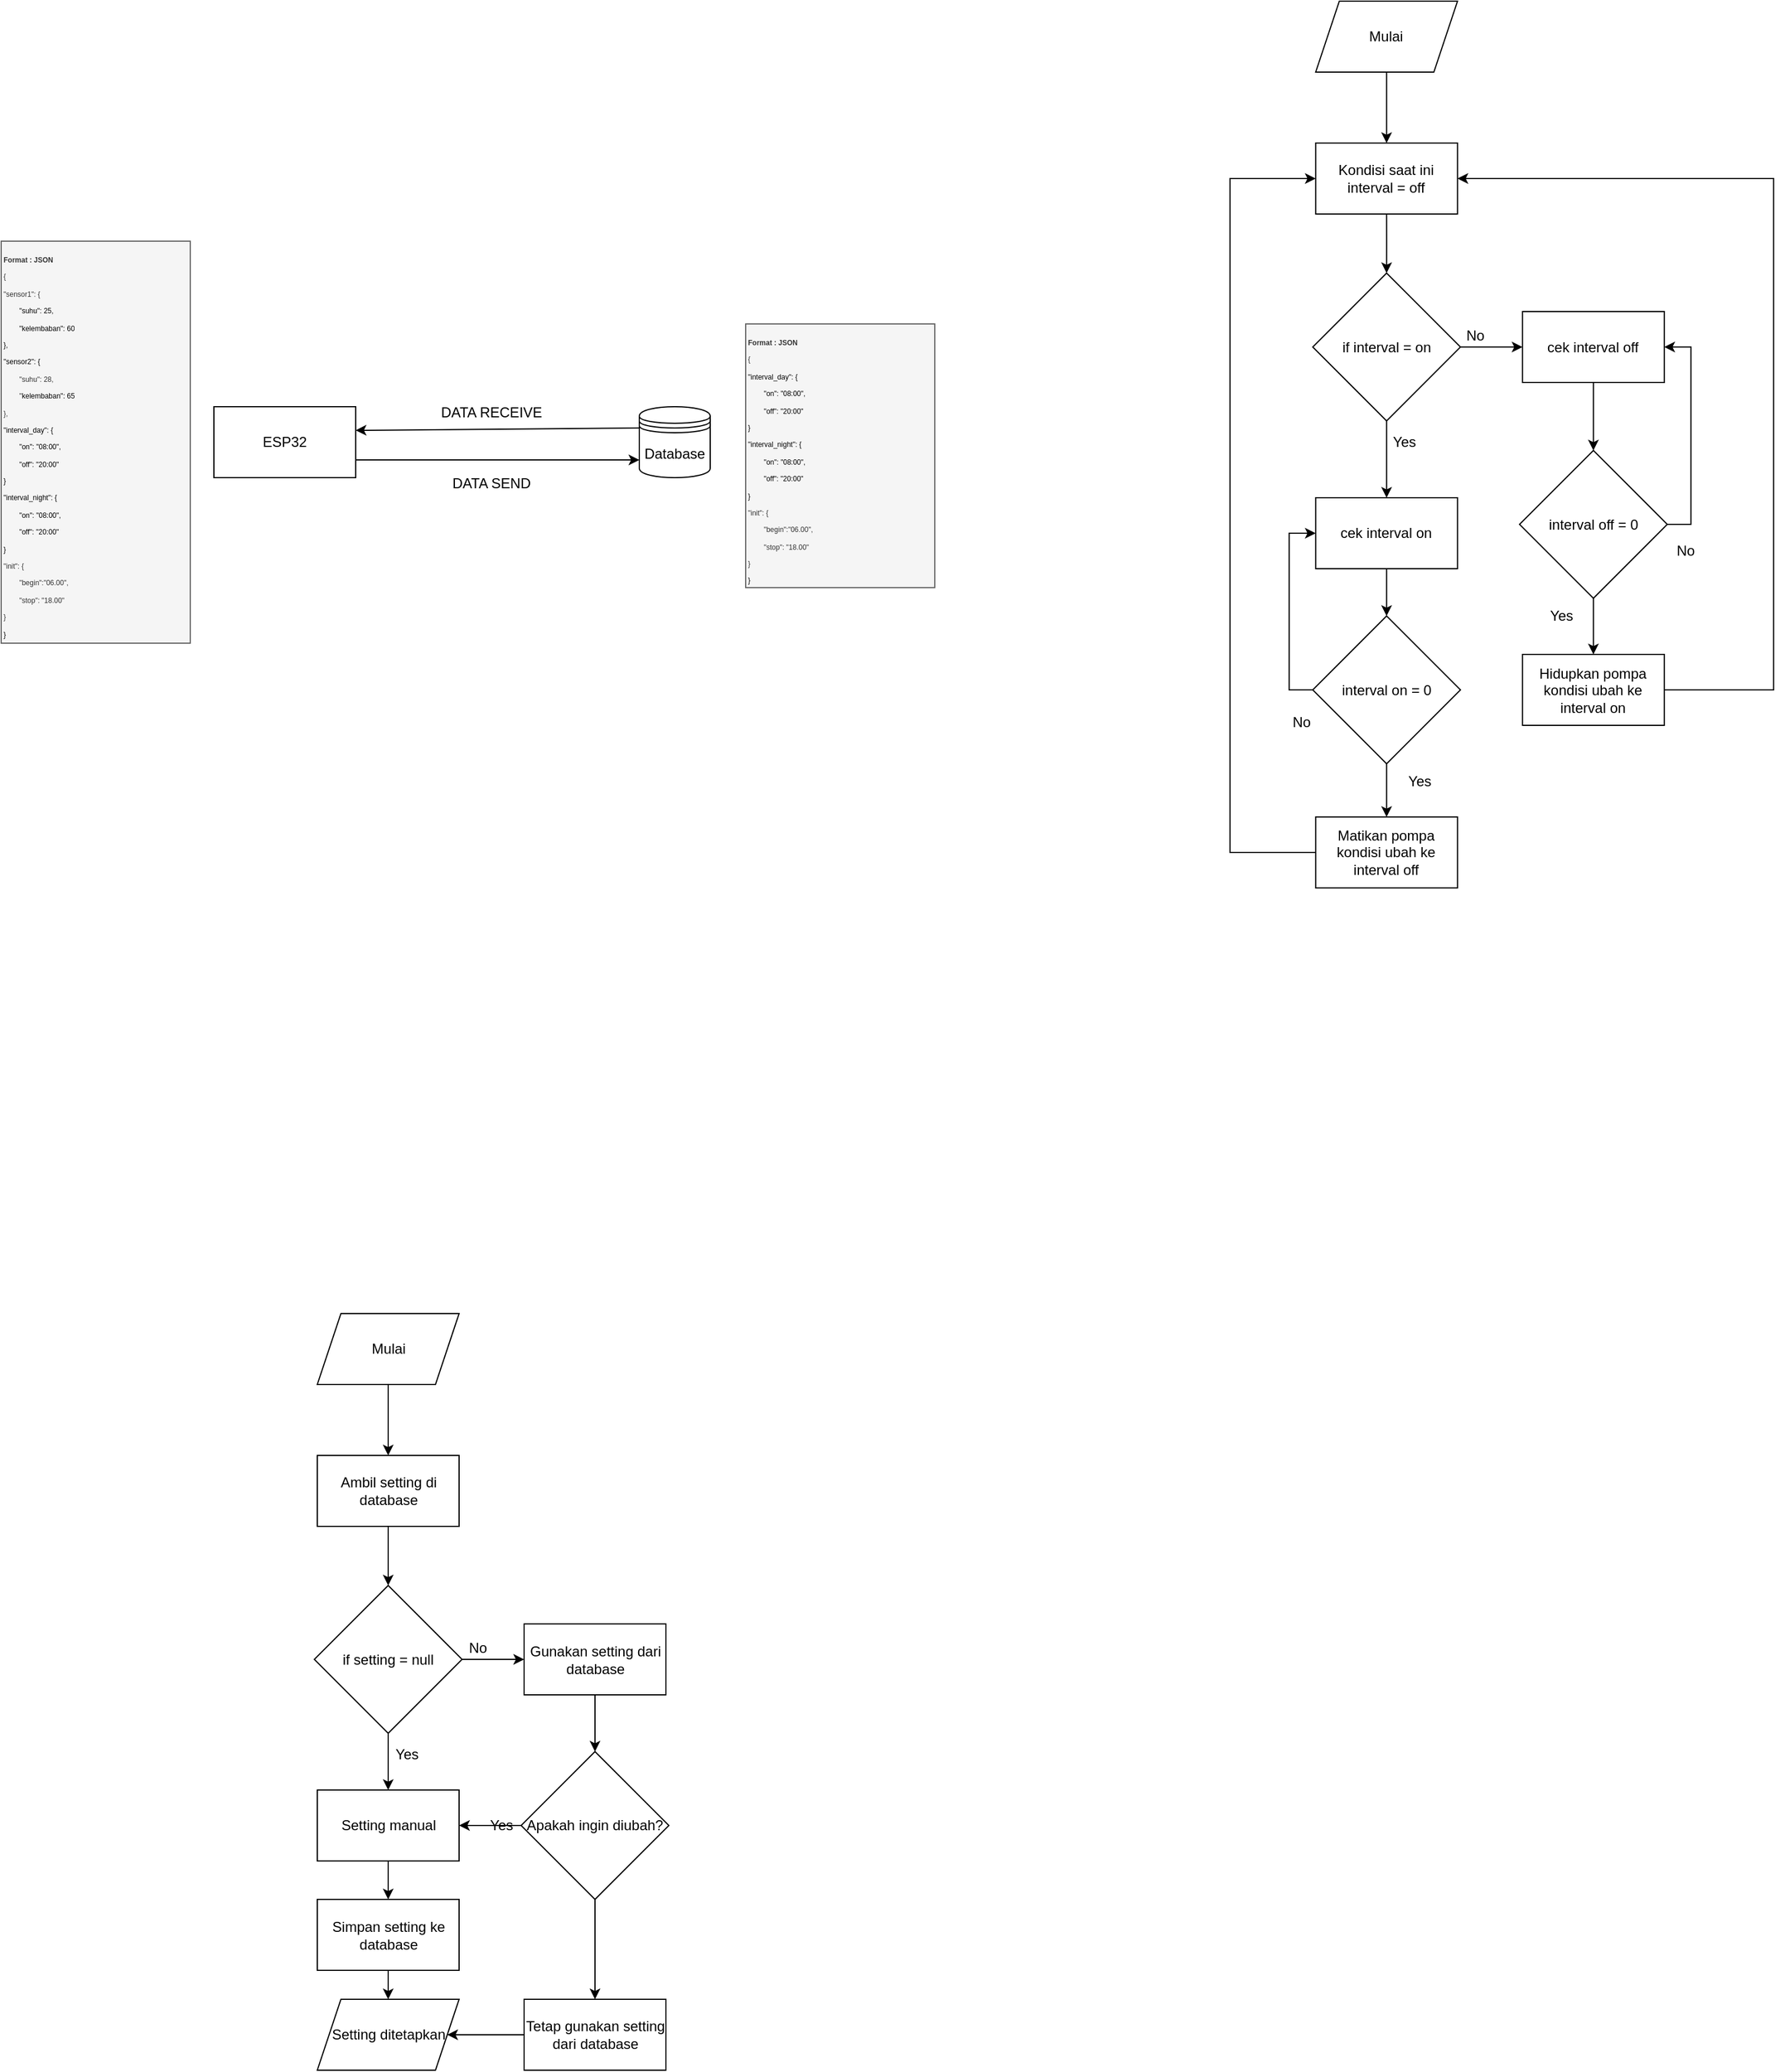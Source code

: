 <mxfile version="26.0.7">
  <diagram name="Page-1" id="QYykY3pMjm5H_T9S81lt">
    <mxGraphModel dx="924" dy="907" grid="1" gridSize="10" guides="1" tooltips="1" connect="1" arrows="1" fold="1" page="1" pageScale="1" pageWidth="850" pageHeight="1100" math="0" shadow="0">
      <root>
        <mxCell id="0" />
        <mxCell id="1" parent="0" />
        <mxCell id="L31MhltJ1lk3ZA7Ocww6-1" value="ESP32" style="rounded=0;whiteSpace=wrap;html=1;" vertex="1" parent="1">
          <mxGeometry x="210" y="493" width="120" height="60" as="geometry" />
        </mxCell>
        <mxCell id="L31MhltJ1lk3ZA7Ocww6-3" value="Database" style="shape=datastore;whiteSpace=wrap;html=1;" vertex="1" parent="1">
          <mxGeometry x="570" y="493" width="60" height="60" as="geometry" />
        </mxCell>
        <mxCell id="L31MhltJ1lk3ZA7Ocww6-6" value="" style="endArrow=classic;html=1;rounded=0;exitX=1;exitY=0.75;exitDx=0;exitDy=0;" edge="1" parent="1" source="L31MhltJ1lk3ZA7Ocww6-1">
          <mxGeometry width="50" height="50" relative="1" as="geometry">
            <mxPoint x="550" y="493" as="sourcePoint" />
            <mxPoint x="570" y="538" as="targetPoint" />
          </mxGeometry>
        </mxCell>
        <mxCell id="L31MhltJ1lk3ZA7Ocww6-7" value="" style="endArrow=classic;html=1;rounded=0;exitX=0;exitY=0.3;exitDx=0;exitDy=0;" edge="1" parent="1" source="L31MhltJ1lk3ZA7Ocww6-3">
          <mxGeometry width="50" height="50" relative="1" as="geometry">
            <mxPoint x="550" y="493" as="sourcePoint" />
            <mxPoint x="330" y="513" as="targetPoint" />
          </mxGeometry>
        </mxCell>
        <mxCell id="L31MhltJ1lk3ZA7Ocww6-9" value="DATA RECEIVE" style="text;html=1;align=center;verticalAlign=middle;whiteSpace=wrap;rounded=0;" vertex="1" parent="1">
          <mxGeometry x="390" y="483" width="110" height="30" as="geometry" />
        </mxCell>
        <mxCell id="L31MhltJ1lk3ZA7Ocww6-10" value="DATA SEND" style="text;html=1;align=center;verticalAlign=middle;whiteSpace=wrap;rounded=0;" vertex="1" parent="1">
          <mxGeometry x="390" y="543" width="110" height="30" as="geometry" />
        </mxCell>
        <mxCell id="L31MhltJ1lk3ZA7Ocww6-11" value="&lt;font style=&quot;font-size: 6px;&quot;&gt;&lt;b&gt;Format : JSON&lt;/b&gt;&lt;/font&gt;&lt;div&gt;&lt;span class=&quot;hljs-punctuation&quot;&gt;&lt;font style=&quot;font-size: 6px;&quot;&gt;{&lt;/font&gt;&lt;/span&gt;&lt;/div&gt;&lt;div&gt;&lt;font style=&quot;font-size: 6px;&quot;&gt;&lt;span class=&quot;hljs-attr&quot;&gt;&quot;sensor1&quot;&lt;/span&gt;&lt;span class=&quot;hljs-punctuation&quot;&gt;:&lt;/span&gt;&amp;nbsp;&lt;span class=&quot;hljs-punctuation&quot;&gt;{&lt;/span&gt;&amp;nbsp;&lt;/font&gt;&lt;/div&gt;&lt;div&gt;&lt;span style=&quot;font-size: 6px; background-color: transparent; color: light-dark(rgb(0, 0, 0), rgb(255, 255, 255));&quot; class=&quot;hljs-attr&quot;&gt;&lt;span style=&quot;white-space: pre;&quot;&gt;&#x9;&lt;/span&gt;&quot;suhu&quot;&lt;/span&gt;&lt;span style=&quot;font-size: 6px; background-color: transparent; color: light-dark(rgb(0, 0, 0), rgb(255, 255, 255));&quot; class=&quot;hljs-punctuation&quot;&gt;:&lt;/span&gt;&lt;span style=&quot;font-size: 6px; background-color: transparent; color: light-dark(rgb(0, 0, 0), rgb(255, 255, 255));&quot;&gt; &lt;/span&gt;&lt;span style=&quot;font-size: 6px; background-color: transparent; color: light-dark(rgb(0, 0, 0), rgb(255, 255, 255));&quot; class=&quot;hljs-number&quot;&gt;25&lt;/span&gt;&lt;span style=&quot;font-size: 6px; background-color: transparent; color: light-dark(rgb(0, 0, 0), rgb(255, 255, 255));&quot; class=&quot;hljs-punctuation&quot;&gt;,&lt;/span&gt;&lt;span style=&quot;font-size: 6px; background-color: transparent; color: light-dark(rgb(0, 0, 0), rgb(255, 255, 255));&quot;&gt;&amp;nbsp;&lt;/span&gt;&lt;/div&gt;&lt;div&gt;&lt;span style=&quot;font-size: 6px; background-color: transparent; color: light-dark(rgb(0, 0, 0), rgb(255, 255, 255));&quot;&gt;&lt;/span&gt;&lt;span style=&quot;font-size: 6px; background-color: transparent; color: light-dark(rgb(0, 0, 0), rgb(255, 255, 255));&quot; class=&quot;hljs-attr&quot;&gt;&lt;span style=&quot;white-space: pre;&quot;&gt;&#x9;&lt;/span&gt;&quot;kelembaban&quot;&lt;/span&gt;&lt;span style=&quot;font-size: 6px; background-color: transparent; color: light-dark(rgb(0, 0, 0), rgb(255, 255, 255));&quot; class=&quot;hljs-punctuation&quot;&gt;:&lt;/span&gt;&lt;span style=&quot;font-size: 6px; background-color: transparent; color: light-dark(rgb(0, 0, 0), rgb(255, 255, 255));&quot;&gt; &lt;/span&gt;&lt;span style=&quot;font-size: 6px; background-color: transparent; color: light-dark(rgb(0, 0, 0), rgb(255, 255, 255));&quot; class=&quot;hljs-number&quot;&gt;60&lt;/span&gt;&lt;span style=&quot;font-size: 6px; background-color: transparent; color: light-dark(rgb(0, 0, 0), rgb(255, 255, 255));&quot;&gt;&lt;br&gt;  &lt;/span&gt;&lt;span style=&quot;font-size: 6px; background-color: transparent; color: light-dark(rgb(0, 0, 0), rgb(255, 255, 255));&quot; class=&quot;hljs-punctuation&quot;&gt;}&lt;/span&gt;&lt;span style=&quot;font-size: 6px; background-color: transparent; color: light-dark(rgb(0, 0, 0), rgb(255, 255, 255));&quot; class=&quot;hljs-punctuation&quot;&gt;,&lt;/span&gt;&lt;span style=&quot;font-size: 6px; background-color: transparent; color: light-dark(rgb(0, 0, 0), rgb(255, 255, 255));&quot;&gt;&amp;nbsp;&lt;/span&gt;&lt;/div&gt;&lt;div&gt;&lt;span style=&quot;font-size: 6px; background-color: transparent; color: light-dark(rgb(0, 0, 0), rgb(255, 255, 255));&quot; class=&quot;hljs-attr&quot;&gt;&quot;sensor2&quot;&lt;/span&gt;&lt;span style=&quot;font-size: 6px; background-color: transparent; color: light-dark(rgb(0, 0, 0), rgb(255, 255, 255));&quot; class=&quot;hljs-punctuation&quot;&gt;:&lt;/span&gt;&lt;span style=&quot;font-size: 6px; background-color: transparent; color: light-dark(rgb(0, 0, 0), rgb(255, 255, 255));&quot;&gt; &lt;/span&gt;&lt;span style=&quot;font-size: 6px; background-color: transparent; color: light-dark(rgb(0, 0, 0), rgb(255, 255, 255));&quot; class=&quot;hljs-punctuation&quot;&gt;{&lt;/span&gt;&lt;span style=&quot;font-size: 6px; background-color: transparent; color: light-dark(rgb(0, 0, 0), rgb(255, 255, 255));&quot;&gt;&amp;nbsp;&lt;/span&gt;&lt;/div&gt;&lt;div&gt;&lt;font style=&quot;font-size: 6px;&quot;&gt;&lt;span class=&quot;hljs-attr&quot;&gt;&lt;span style=&quot;white-space: pre;&quot;&gt;&#x9;&lt;/span&gt;&quot;suhu&quot;&lt;/span&gt;&lt;span class=&quot;hljs-punctuation&quot;&gt;:&lt;/span&gt; &lt;span class=&quot;hljs-number&quot;&gt;28&lt;/span&gt;&lt;span class=&quot;hljs-punctuation&quot;&gt;,&lt;/span&gt;&lt;br&gt;    &lt;span class=&quot;hljs-attr&quot;&gt;&lt;span style=&quot;white-space: pre;&quot;&gt;&#x9;&lt;/span&gt;&quot;&lt;/span&gt;&lt;/font&gt;&lt;span style=&quot;font-size: 6px; background-color: transparent; color: light-dark(rgb(0, 0, 0), rgb(255, 255, 255));&quot; class=&quot;hljs-attr&quot;&gt;kelembaban&quot;&lt;/span&gt;&lt;span style=&quot;font-size: 6px; background-color: transparent; color: light-dark(rgb(0, 0, 0), rgb(255, 255, 255));&quot; class=&quot;hljs-punctuation&quot;&gt;:&lt;/span&gt;&lt;span style=&quot;font-size: 6px; background-color: transparent; color: light-dark(rgb(0, 0, 0), rgb(255, 255, 255));&quot;&gt; &lt;/span&gt;&lt;span style=&quot;font-size: 6px; background-color: transparent; color: light-dark(rgb(0, 0, 0), rgb(255, 255, 255));&quot; class=&quot;hljs-number&quot;&gt;65&lt;/span&gt;&lt;/div&gt;&lt;div&gt;&lt;font style=&quot;font-size: 6px;&quot;&gt;  &lt;span class=&quot;hljs-punctuation&quot;&gt;}&lt;/span&gt;&lt;span class=&quot;hljs-punctuation&quot;&gt;,&lt;/span&gt;&amp;nbsp;&lt;/font&gt;&lt;/div&gt;&lt;div&gt;&lt;span style=&quot;font-size: 6px; background-color: transparent; color: light-dark(rgb(0, 0, 0), rgb(255, 255, 255));&quot; class=&quot;hljs-attr&quot;&gt;&quot;interval_day&quot;&lt;/span&gt;&lt;span style=&quot;font-size: 6px; background-color: transparent; color: light-dark(rgb(0, 0, 0), rgb(255, 255, 255));&quot; class=&quot;hljs-punctuation&quot;&gt;:&lt;/span&gt;&lt;span style=&quot;font-size: 6px; background-color: transparent; color: light-dark(rgb(0, 0, 0), rgb(255, 255, 255));&quot;&gt; &lt;/span&gt;&lt;span style=&quot;font-size: 6px; background-color: transparent; color: light-dark(rgb(0, 0, 0), rgb(255, 255, 255));&quot; class=&quot;hljs-punctuation&quot;&gt;{&lt;/span&gt;&lt;span style=&quot;font-size: 6px; background-color: transparent; color: light-dark(rgb(0, 0, 0), rgb(255, 255, 255));&quot;&gt;&amp;nbsp;&lt;/span&gt;&lt;/div&gt;&lt;div&gt;&lt;font style=&quot;font-size: 6px;&quot;&gt;&lt;span style=&quot;background-color: transparent; color: light-dark(rgb(0, 0, 0), rgb(255, 255, 255));&quot;&gt;&lt;/span&gt;&lt;span style=&quot;background-color: transparent; color: light-dark(rgb(0, 0, 0), rgb(255, 255, 255));&quot; class=&quot;hljs-attr&quot;&gt;&lt;span style=&quot;white-space: pre;&quot;&gt;&#x9;&lt;/span&gt;&quot;on&quot;&lt;/span&gt;&lt;span style=&quot;background-color: transparent; color: light-dark(rgb(0, 0, 0), rgb(255, 255, 255));&quot; class=&quot;hljs-punctuation&quot;&gt;:&lt;/span&gt;&lt;span style=&quot;background-color: transparent; color: light-dark(rgb(0, 0, 0), rgb(255, 255, 255));&quot;&gt; &lt;/span&gt;&lt;span style=&quot;background-color: transparent; color: light-dark(rgb(0, 0, 0), rgb(255, 255, 255));&quot; class=&quot;hljs-string&quot;&gt;&quot;08:00&quot;&lt;/span&gt;&lt;span style=&quot;background-color: transparent; color: light-dark(rgb(0, 0, 0), rgb(255, 255, 255));&quot; class=&quot;hljs-punctuation&quot;&gt;,&lt;/span&gt;&lt;span style=&quot;background-color: transparent; color: light-dark(rgb(0, 0, 0), rgb(255, 255, 255));&quot;&gt;&amp;nbsp;&lt;/span&gt;&lt;/font&gt;&lt;/div&gt;&lt;div&gt;&lt;font style=&quot;font-size: 6px;&quot;&gt;&lt;span style=&quot;background-color: transparent; color: light-dark(rgb(0, 0, 0), rgb(255, 255, 255));&quot;&gt;&lt;/span&gt;&lt;span style=&quot;background-color: transparent; color: light-dark(rgb(0, 0, 0), rgb(255, 255, 255));&quot; class=&quot;hljs-attr&quot;&gt;&lt;span style=&quot;white-space: pre;&quot;&gt;&#x9;&lt;/span&gt;&quot;off&quot;&lt;/span&gt;&lt;span style=&quot;background-color: transparent; color: light-dark(rgb(0, 0, 0), rgb(255, 255, 255));&quot; class=&quot;hljs-punctuation&quot;&gt;:&lt;/span&gt;&lt;span style=&quot;background-color: transparent; color: light-dark(rgb(0, 0, 0), rgb(255, 255, 255));&quot;&gt; &lt;/span&gt;&lt;span style=&quot;background-color: transparent; color: light-dark(rgb(0, 0, 0), rgb(255, 255, 255));&quot; class=&quot;hljs-string&quot;&gt;&quot;20:00&quot;&lt;/span&gt;&lt;/font&gt;&lt;/div&gt;&lt;div&gt;&lt;font style=&quot;font-size: 6px;&quot;&gt;&lt;span style=&quot;background-color: transparent; color: light-dark(rgb(0, 0, 0), rgb(255, 255, 255));&quot; class=&quot;hljs-punctuation&quot;&gt;}&lt;/span&gt;&lt;/font&gt;&lt;/div&gt;&lt;div&gt;&lt;span style=&quot;font-size: 6px; background-color: transparent; color: light-dark(rgb(0, 0, 0), rgb(255, 255, 255));&quot; class=&quot;hljs-attr&quot;&gt;&quot;interval_night&quot;&lt;/span&gt;&lt;span style=&quot;font-size: 6px; background-color: transparent; color: light-dark(rgb(0, 0, 0), rgb(255, 255, 255));&quot; class=&quot;hljs-punctuation&quot;&gt;:&lt;/span&gt;&lt;span style=&quot;font-size: 6px; background-color: transparent; color: light-dark(rgb(0, 0, 0), rgb(255, 255, 255));&quot;&gt;&amp;nbsp;&lt;/span&gt;&lt;span style=&quot;font-size: 6px; background-color: transparent; color: light-dark(rgb(0, 0, 0), rgb(255, 255, 255));&quot; class=&quot;hljs-punctuation&quot;&gt;{&lt;/span&gt;&lt;span style=&quot;font-size: 6px; background-color: transparent; color: light-dark(rgb(0, 0, 0), rgb(255, 255, 255));&quot;&gt;&amp;nbsp;&lt;/span&gt;&lt;/div&gt;&lt;div&gt;&lt;font style=&quot;font-size: 6px;&quot;&gt;&lt;span style=&quot;background-color: transparent; color: light-dark(rgb(0, 0, 0), rgb(255, 255, 255));&quot;&gt;&lt;/span&gt;&lt;span style=&quot;background-color: transparent; color: light-dark(rgb(0, 0, 0), rgb(255, 255, 255));&quot; class=&quot;hljs-attr&quot;&gt;&lt;span style=&quot;white-space: pre;&quot;&gt;&#x9;&lt;/span&gt;&quot;on&quot;&lt;/span&gt;&lt;span style=&quot;background-color: transparent; color: light-dark(rgb(0, 0, 0), rgb(255, 255, 255));&quot; class=&quot;hljs-punctuation&quot;&gt;:&lt;/span&gt;&lt;span style=&quot;background-color: transparent; color: light-dark(rgb(0, 0, 0), rgb(255, 255, 255));&quot;&gt;&amp;nbsp;&lt;/span&gt;&lt;span style=&quot;background-color: transparent; color: light-dark(rgb(0, 0, 0), rgb(255, 255, 255));&quot; class=&quot;hljs-string&quot;&gt;&quot;08:00&quot;&lt;/span&gt;&lt;span style=&quot;background-color: transparent; color: light-dark(rgb(0, 0, 0), rgb(255, 255, 255));&quot; class=&quot;hljs-punctuation&quot;&gt;,&lt;/span&gt;&lt;span style=&quot;background-color: transparent; color: light-dark(rgb(0, 0, 0), rgb(255, 255, 255));&quot;&gt;&amp;nbsp;&lt;/span&gt;&lt;/font&gt;&lt;/div&gt;&lt;div&gt;&lt;font style=&quot;font-size: 6px;&quot;&gt;&lt;span style=&quot;background-color: transparent; color: light-dark(rgb(0, 0, 0), rgb(255, 255, 255));&quot;&gt;&lt;/span&gt;&lt;span style=&quot;background-color: transparent; color: light-dark(rgb(0, 0, 0), rgb(255, 255, 255));&quot; class=&quot;hljs-attr&quot;&gt;&lt;span style=&quot;white-space: pre;&quot;&gt;&#x9;&lt;/span&gt;&quot;off&quot;&lt;/span&gt;&lt;span style=&quot;background-color: transparent; color: light-dark(rgb(0, 0, 0), rgb(255, 255, 255));&quot; class=&quot;hljs-punctuation&quot;&gt;:&lt;/span&gt;&lt;span style=&quot;background-color: transparent; color: light-dark(rgb(0, 0, 0), rgb(255, 255, 255));&quot;&gt;&amp;nbsp;&lt;/span&gt;&lt;span style=&quot;background-color: transparent; color: light-dark(rgb(0, 0, 0), rgb(255, 255, 255));&quot; class=&quot;hljs-string&quot;&gt;&quot;20:00&quot;&lt;/span&gt;&lt;/font&gt;&lt;/div&gt;&lt;div&gt;&lt;font style=&quot;font-size: 6px;&quot;&gt;&lt;span style=&quot;background-color: transparent; color: light-dark(rgb(0, 0, 0), rgb(255, 255, 255));&quot; class=&quot;hljs-punctuation&quot;&gt;}&lt;/span&gt;&lt;span style=&quot;background-color: transparent; color: light-dark(rgb(0, 0, 0), rgb(255, 255, 255));&quot;&gt;&amp;nbsp;&lt;/span&gt;&lt;/font&gt;&lt;span style=&quot;background-color: transparent; color: light-dark(rgb(0, 0, 0), rgb(255, 255, 255)); font-size: 6px;&quot;&gt;&amp;nbsp;&lt;/span&gt;&lt;/div&gt;&lt;div&gt;&lt;span style=&quot;font-size: 6px;&quot;&gt;&quot;init&quot;: {&lt;/span&gt;&lt;/div&gt;&lt;div&gt;&lt;span style=&quot;font-size: 6px;&quot;&gt;&lt;span style=&quot;white-space: pre;&quot;&gt;&#x9;&lt;/span&gt;&quot;begin&quot;:&quot;06.00&quot;,&lt;/span&gt;&lt;/div&gt;&lt;div&gt;&lt;span style=&quot;font-size: 6px;&quot;&gt;&lt;span style=&quot;white-space: pre;&quot;&gt;&#x9;&lt;/span&gt;&quot;stop&quot;: &quot;18.00&quot;&lt;/span&gt;&lt;/div&gt;&lt;div&gt;&lt;span style=&quot;font-size: 6px;&quot;&gt;}&lt;/span&gt;&lt;/div&gt;&lt;div&gt;&lt;span style=&quot;background-color: transparent; color: light-dark(rgb(0, 0, 0), rgb(255, 255, 255));&quot; class=&quot;hljs-punctuation&quot;&gt;&lt;font style=&quot;font-size: 6px;&quot;&gt;}&lt;/font&gt;&lt;/span&gt;&lt;/div&gt;" style="text;html=1;whiteSpace=wrap;overflow=hidden;rounded=0;fillColor=#f5f5f5;fontColor=#333333;strokeColor=#666666;" vertex="1" parent="1">
          <mxGeometry x="30" y="353" width="160" height="340" as="geometry" />
        </mxCell>
        <mxCell id="L31MhltJ1lk3ZA7Ocww6-12" value="&lt;font style=&quot;font-size: 6px;&quot;&gt;&lt;b&gt;Format : JSON&lt;/b&gt;&lt;/font&gt;&lt;div&gt;&lt;span class=&quot;hljs-punctuation&quot;&gt;&lt;font style=&quot;font-size: 6px;&quot;&gt;{&lt;/font&gt;&lt;/span&gt;&lt;/div&gt;&lt;div&gt;&lt;span style=&quot;font-size: 6px; background-color: transparent; color: light-dark(rgb(0, 0, 0), rgb(255, 255, 255));&quot; class=&quot;hljs-attr&quot;&gt;&quot;interval_day&quot;&lt;/span&gt;&lt;span style=&quot;font-size: 6px; background-color: transparent; color: light-dark(rgb(0, 0, 0), rgb(255, 255, 255));&quot; class=&quot;hljs-punctuation&quot;&gt;:&lt;/span&gt;&lt;span style=&quot;font-size: 6px; background-color: transparent; color: light-dark(rgb(0, 0, 0), rgb(255, 255, 255));&quot;&gt; &lt;/span&gt;&lt;span style=&quot;font-size: 6px; background-color: transparent; color: light-dark(rgb(0, 0, 0), rgb(255, 255, 255));&quot; class=&quot;hljs-punctuation&quot;&gt;{&lt;/span&gt;&lt;span style=&quot;font-size: 6px; background-color: transparent; color: light-dark(rgb(0, 0, 0), rgb(255, 255, 255));&quot;&gt;&amp;nbsp;&lt;/span&gt;&lt;/div&gt;&lt;div&gt;&lt;font style=&quot;font-size: 6px;&quot;&gt;&lt;span style=&quot;background-color: transparent; color: light-dark(rgb(0, 0, 0), rgb(255, 255, 255));&quot;&gt;&lt;/span&gt;&lt;span style=&quot;background-color: transparent; color: light-dark(rgb(0, 0, 0), rgb(255, 255, 255));&quot; class=&quot;hljs-attr&quot;&gt;&lt;span style=&quot;white-space: pre;&quot;&gt;&#x9;&lt;/span&gt;&quot;on&quot;&lt;/span&gt;&lt;span style=&quot;background-color: transparent; color: light-dark(rgb(0, 0, 0), rgb(255, 255, 255));&quot; class=&quot;hljs-punctuation&quot;&gt;:&lt;/span&gt;&lt;span style=&quot;background-color: transparent; color: light-dark(rgb(0, 0, 0), rgb(255, 255, 255));&quot;&gt; &lt;/span&gt;&lt;span style=&quot;background-color: transparent; color: light-dark(rgb(0, 0, 0), rgb(255, 255, 255));&quot; class=&quot;hljs-string&quot;&gt;&quot;08:00&quot;&lt;/span&gt;&lt;span style=&quot;background-color: transparent; color: light-dark(rgb(0, 0, 0), rgb(255, 255, 255));&quot; class=&quot;hljs-punctuation&quot;&gt;,&lt;/span&gt;&lt;span style=&quot;background-color: transparent; color: light-dark(rgb(0, 0, 0), rgb(255, 255, 255));&quot;&gt;&amp;nbsp;&lt;/span&gt;&lt;/font&gt;&lt;/div&gt;&lt;div&gt;&lt;font style=&quot;font-size: 6px;&quot;&gt;&lt;span style=&quot;background-color: transparent; color: light-dark(rgb(0, 0, 0), rgb(255, 255, 255));&quot;&gt;&lt;/span&gt;&lt;span style=&quot;background-color: transparent; color: light-dark(rgb(0, 0, 0), rgb(255, 255, 255));&quot; class=&quot;hljs-attr&quot;&gt;&lt;span style=&quot;white-space: pre;&quot;&gt;&#x9;&lt;/span&gt;&quot;off&quot;&lt;/span&gt;&lt;span style=&quot;background-color: transparent; color: light-dark(rgb(0, 0, 0), rgb(255, 255, 255));&quot; class=&quot;hljs-punctuation&quot;&gt;:&lt;/span&gt;&lt;span style=&quot;background-color: transparent; color: light-dark(rgb(0, 0, 0), rgb(255, 255, 255));&quot;&gt; &lt;/span&gt;&lt;span style=&quot;background-color: transparent; color: light-dark(rgb(0, 0, 0), rgb(255, 255, 255));&quot; class=&quot;hljs-string&quot;&gt;&quot;20:00&quot;&lt;/span&gt;&lt;/font&gt;&lt;/div&gt;&lt;div&gt;&lt;font style=&quot;font-size: 6px;&quot;&gt;&lt;span style=&quot;background-color: transparent; color: light-dark(rgb(0, 0, 0), rgb(255, 255, 255));&quot; class=&quot;hljs-punctuation&quot;&gt;}&lt;/span&gt;&lt;/font&gt;&lt;/div&gt;&lt;div&gt;&lt;span style=&quot;font-size: 6px; background-color: transparent; color: light-dark(rgb(0, 0, 0), rgb(255, 255, 255));&quot; class=&quot;hljs-attr&quot;&gt;&quot;interval_night&quot;&lt;/span&gt;&lt;span style=&quot;font-size: 6px; background-color: transparent; color: light-dark(rgb(0, 0, 0), rgb(255, 255, 255));&quot; class=&quot;hljs-punctuation&quot;&gt;:&lt;/span&gt;&lt;span style=&quot;font-size: 6px; background-color: transparent; color: light-dark(rgb(0, 0, 0), rgb(255, 255, 255));&quot;&gt;&amp;nbsp;&lt;/span&gt;&lt;span style=&quot;font-size: 6px; background-color: transparent; color: light-dark(rgb(0, 0, 0), rgb(255, 255, 255));&quot; class=&quot;hljs-punctuation&quot;&gt;{&lt;/span&gt;&lt;span style=&quot;font-size: 6px; background-color: transparent; color: light-dark(rgb(0, 0, 0), rgb(255, 255, 255));&quot;&gt;&amp;nbsp;&lt;/span&gt;&lt;/div&gt;&lt;div&gt;&lt;font style=&quot;font-size: 6px;&quot;&gt;&lt;span style=&quot;background-color: transparent; color: light-dark(rgb(0, 0, 0), rgb(255, 255, 255));&quot;&gt;&lt;/span&gt;&lt;span style=&quot;background-color: transparent; color: light-dark(rgb(0, 0, 0), rgb(255, 255, 255));&quot; class=&quot;hljs-attr&quot;&gt;&lt;span style=&quot;white-space: pre;&quot;&gt;&#x9;&lt;/span&gt;&quot;on&quot;&lt;/span&gt;&lt;span style=&quot;background-color: transparent; color: light-dark(rgb(0, 0, 0), rgb(255, 255, 255));&quot; class=&quot;hljs-punctuation&quot;&gt;:&lt;/span&gt;&lt;span style=&quot;background-color: transparent; color: light-dark(rgb(0, 0, 0), rgb(255, 255, 255));&quot;&gt;&amp;nbsp;&lt;/span&gt;&lt;span style=&quot;background-color: transparent; color: light-dark(rgb(0, 0, 0), rgb(255, 255, 255));&quot; class=&quot;hljs-string&quot;&gt;&quot;08:00&quot;&lt;/span&gt;&lt;span style=&quot;background-color: transparent; color: light-dark(rgb(0, 0, 0), rgb(255, 255, 255));&quot; class=&quot;hljs-punctuation&quot;&gt;,&lt;/span&gt;&lt;span style=&quot;background-color: transparent; color: light-dark(rgb(0, 0, 0), rgb(255, 255, 255));&quot;&gt;&amp;nbsp;&lt;/span&gt;&lt;/font&gt;&lt;/div&gt;&lt;div&gt;&lt;font style=&quot;font-size: 6px;&quot;&gt;&lt;span style=&quot;background-color: transparent; color: light-dark(rgb(0, 0, 0), rgb(255, 255, 255));&quot;&gt;&lt;/span&gt;&lt;span style=&quot;background-color: transparent; color: light-dark(rgb(0, 0, 0), rgb(255, 255, 255));&quot; class=&quot;hljs-attr&quot;&gt;&lt;span style=&quot;white-space: pre;&quot;&gt;&#x9;&lt;/span&gt;&quot;off&quot;&lt;/span&gt;&lt;span style=&quot;background-color: transparent; color: light-dark(rgb(0, 0, 0), rgb(255, 255, 255));&quot; class=&quot;hljs-punctuation&quot;&gt;:&lt;/span&gt;&lt;span style=&quot;background-color: transparent; color: light-dark(rgb(0, 0, 0), rgb(255, 255, 255));&quot;&gt;&amp;nbsp;&lt;/span&gt;&lt;span style=&quot;background-color: transparent; color: light-dark(rgb(0, 0, 0), rgb(255, 255, 255));&quot; class=&quot;hljs-string&quot;&gt;&quot;20:00&quot;&lt;/span&gt;&lt;/font&gt;&lt;/div&gt;&lt;div&gt;&lt;font style=&quot;font-size: 6px;&quot;&gt;&lt;span style=&quot;background-color: transparent; color: light-dark(rgb(0, 0, 0), rgb(255, 255, 255));&quot; class=&quot;hljs-punctuation&quot;&gt;}&lt;/span&gt;&lt;span style=&quot;background-color: transparent; color: light-dark(rgb(0, 0, 0), rgb(255, 255, 255));&quot;&gt;&amp;nbsp;&lt;/span&gt;&lt;/font&gt;&lt;span style=&quot;background-color: transparent; color: light-dark(rgb(0, 0, 0), rgb(255, 255, 255)); font-size: 6px;&quot;&gt;&amp;nbsp;&lt;/span&gt;&lt;/div&gt;&lt;div&gt;&lt;span style=&quot;font-size: 6px;&quot;&gt;&quot;init&quot;: {&lt;/span&gt;&lt;/div&gt;&lt;div&gt;&lt;span style=&quot;font-size: 6px;&quot;&gt;&lt;span style=&quot;white-space: pre;&quot;&gt;&#x9;&lt;/span&gt;&quot;begin&quot;:&quot;06.00&quot;,&lt;/span&gt;&lt;/div&gt;&lt;div&gt;&lt;span style=&quot;font-size: 6px;&quot;&gt;&lt;span style=&quot;white-space: pre;&quot;&gt;&#x9;&lt;/span&gt;&quot;stop&quot;: &quot;18.00&quot;&lt;/span&gt;&lt;/div&gt;&lt;div&gt;&lt;span style=&quot;font-size: 6px;&quot;&gt;}&lt;/span&gt;&lt;/div&gt;&lt;div&gt;&lt;span style=&quot;background-color: transparent; color: light-dark(rgb(0, 0, 0), rgb(255, 255, 255));&quot; class=&quot;hljs-punctuation&quot;&gt;&lt;font style=&quot;font-size: 6px;&quot;&gt;}&lt;/font&gt;&lt;/span&gt;&lt;/div&gt;" style="text;html=1;whiteSpace=wrap;overflow=hidden;rounded=0;fillColor=#f5f5f5;fontColor=#333333;strokeColor=#666666;" vertex="1" parent="1">
          <mxGeometry x="660" y="423" width="160" height="223" as="geometry" />
        </mxCell>
        <mxCell id="L31MhltJ1lk3ZA7Ocww6-13" value="Setting ditetapkan" style="shape=parallelogram;perimeter=parallelogramPerimeter;whiteSpace=wrap;html=1;fixedSize=1;" vertex="1" parent="1">
          <mxGeometry x="297.5" y="1840" width="120" height="60" as="geometry" />
        </mxCell>
        <mxCell id="L31MhltJ1lk3ZA7Ocww6-21" style="edgeStyle=orthogonalEdgeStyle;rounded=0;orthogonalLoop=1;jettySize=auto;html=1;exitX=0.5;exitY=1;exitDx=0;exitDy=0;entryX=0.5;entryY=0;entryDx=0;entryDy=0;" edge="1" parent="1" source="L31MhltJ1lk3ZA7Ocww6-15">
          <mxGeometry relative="1" as="geometry">
            <mxPoint x="357.5" y="1490" as="targetPoint" />
          </mxGeometry>
        </mxCell>
        <mxCell id="L31MhltJ1lk3ZA7Ocww6-15" value="Ambil setting di database" style="rounded=0;whiteSpace=wrap;html=1;" vertex="1" parent="1">
          <mxGeometry x="297.5" y="1380" width="120" height="60" as="geometry" />
        </mxCell>
        <mxCell id="L31MhltJ1lk3ZA7Ocww6-25" style="edgeStyle=orthogonalEdgeStyle;rounded=0;orthogonalLoop=1;jettySize=auto;html=1;exitX=0.5;exitY=1;exitDx=0;exitDy=0;entryX=0.5;entryY=0;entryDx=0;entryDy=0;" edge="1" parent="1" source="L31MhltJ1lk3ZA7Ocww6-22" target="L31MhltJ1lk3ZA7Ocww6-23">
          <mxGeometry relative="1" as="geometry" />
        </mxCell>
        <mxCell id="L31MhltJ1lk3ZA7Ocww6-28" style="edgeStyle=orthogonalEdgeStyle;rounded=0;orthogonalLoop=1;jettySize=auto;html=1;exitX=1;exitY=0.5;exitDx=0;exitDy=0;entryX=0;entryY=0.5;entryDx=0;entryDy=0;" edge="1" parent="1" source="L31MhltJ1lk3ZA7Ocww6-22" target="L31MhltJ1lk3ZA7Ocww6-27">
          <mxGeometry relative="1" as="geometry" />
        </mxCell>
        <mxCell id="L31MhltJ1lk3ZA7Ocww6-22" value="if setting = null" style="rhombus;whiteSpace=wrap;html=1;" vertex="1" parent="1">
          <mxGeometry x="295" y="1490" width="125" height="125" as="geometry" />
        </mxCell>
        <mxCell id="L31MhltJ1lk3ZA7Ocww6-80" style="edgeStyle=orthogonalEdgeStyle;rounded=0;orthogonalLoop=1;jettySize=auto;html=1;exitX=0.5;exitY=1;exitDx=0;exitDy=0;entryX=0.5;entryY=0;entryDx=0;entryDy=0;" edge="1" parent="1" source="L31MhltJ1lk3ZA7Ocww6-23" target="L31MhltJ1lk3ZA7Ocww6-79">
          <mxGeometry relative="1" as="geometry" />
        </mxCell>
        <mxCell id="L31MhltJ1lk3ZA7Ocww6-23" value="Setting manual" style="rounded=0;whiteSpace=wrap;html=1;" vertex="1" parent="1">
          <mxGeometry x="297.5" y="1663" width="120" height="60" as="geometry" />
        </mxCell>
        <mxCell id="L31MhltJ1lk3ZA7Ocww6-26" value="Yes" style="text;html=1;align=center;verticalAlign=middle;resizable=0;points=[];autosize=1;strokeColor=none;fillColor=none;" vertex="1" parent="1">
          <mxGeometry x="352.5" y="1618" width="40" height="30" as="geometry" />
        </mxCell>
        <mxCell id="L31MhltJ1lk3ZA7Ocww6-32" style="edgeStyle=orthogonalEdgeStyle;rounded=0;orthogonalLoop=1;jettySize=auto;html=1;entryX=0.5;entryY=0;entryDx=0;entryDy=0;" edge="1" parent="1" source="L31MhltJ1lk3ZA7Ocww6-27" target="L31MhltJ1lk3ZA7Ocww6-31">
          <mxGeometry relative="1" as="geometry" />
        </mxCell>
        <mxCell id="L31MhltJ1lk3ZA7Ocww6-27" value="Gunakan setting dari database" style="rounded=0;whiteSpace=wrap;html=1;" vertex="1" parent="1">
          <mxGeometry x="472.5" y="1522.5" width="120" height="60" as="geometry" />
        </mxCell>
        <mxCell id="L31MhltJ1lk3ZA7Ocww6-29" value="No" style="text;html=1;align=center;verticalAlign=middle;resizable=0;points=[];autosize=1;strokeColor=none;fillColor=none;" vertex="1" parent="1">
          <mxGeometry x="412.5" y="1528" width="40" height="30" as="geometry" />
        </mxCell>
        <mxCell id="L31MhltJ1lk3ZA7Ocww6-33" style="edgeStyle=orthogonalEdgeStyle;rounded=0;orthogonalLoop=1;jettySize=auto;html=1;entryX=1;entryY=0.5;entryDx=0;entryDy=0;" edge="1" parent="1" source="L31MhltJ1lk3ZA7Ocww6-31" target="L31MhltJ1lk3ZA7Ocww6-23">
          <mxGeometry relative="1" as="geometry" />
        </mxCell>
        <mxCell id="L31MhltJ1lk3ZA7Ocww6-36" style="edgeStyle=orthogonalEdgeStyle;rounded=0;orthogonalLoop=1;jettySize=auto;html=1;" edge="1" parent="1" source="L31MhltJ1lk3ZA7Ocww6-31" target="L31MhltJ1lk3ZA7Ocww6-35">
          <mxGeometry relative="1" as="geometry" />
        </mxCell>
        <mxCell id="L31MhltJ1lk3ZA7Ocww6-31" value="Apakah ingin diubah?" style="rhombus;whiteSpace=wrap;html=1;" vertex="1" parent="1">
          <mxGeometry x="470" y="1630.5" width="125" height="125" as="geometry" />
        </mxCell>
        <mxCell id="L31MhltJ1lk3ZA7Ocww6-34" value="Yes" style="text;html=1;align=center;verticalAlign=middle;resizable=0;points=[];autosize=1;strokeColor=none;fillColor=none;" vertex="1" parent="1">
          <mxGeometry x="432.5" y="1678" width="40" height="30" as="geometry" />
        </mxCell>
        <mxCell id="L31MhltJ1lk3ZA7Ocww6-37" style="edgeStyle=orthogonalEdgeStyle;rounded=0;orthogonalLoop=1;jettySize=auto;html=1;entryX=1;entryY=0.5;entryDx=0;entryDy=0;" edge="1" parent="1" source="L31MhltJ1lk3ZA7Ocww6-35" target="L31MhltJ1lk3ZA7Ocww6-13">
          <mxGeometry relative="1" as="geometry" />
        </mxCell>
        <mxCell id="L31MhltJ1lk3ZA7Ocww6-35" value="Tetap gunakan setting dari database" style="rounded=0;whiteSpace=wrap;html=1;" vertex="1" parent="1">
          <mxGeometry x="472.5" y="1840" width="120" height="60" as="geometry" />
        </mxCell>
        <mxCell id="L31MhltJ1lk3ZA7Ocww6-39" style="edgeStyle=orthogonalEdgeStyle;rounded=0;orthogonalLoop=1;jettySize=auto;html=1;entryX=0.5;entryY=0;entryDx=0;entryDy=0;" edge="1" parent="1" source="L31MhltJ1lk3ZA7Ocww6-38" target="L31MhltJ1lk3ZA7Ocww6-15">
          <mxGeometry relative="1" as="geometry" />
        </mxCell>
        <mxCell id="L31MhltJ1lk3ZA7Ocww6-38" value="Mulai" style="shape=parallelogram;perimeter=parallelogramPerimeter;whiteSpace=wrap;html=1;fixedSize=1;" vertex="1" parent="1">
          <mxGeometry x="297.5" y="1260" width="120" height="60" as="geometry" />
        </mxCell>
        <mxCell id="L31MhltJ1lk3ZA7Ocww6-42" style="edgeStyle=orthogonalEdgeStyle;rounded=0;orthogonalLoop=1;jettySize=auto;html=1;exitX=0.5;exitY=1;exitDx=0;exitDy=0;entryX=0.5;entryY=0;entryDx=0;entryDy=0;" edge="1" parent="1" source="L31MhltJ1lk3ZA7Ocww6-43">
          <mxGeometry relative="1" as="geometry">
            <mxPoint x="1202.36" y="380" as="targetPoint" />
          </mxGeometry>
        </mxCell>
        <mxCell id="L31MhltJ1lk3ZA7Ocww6-43" value="Kondisi saat ini&lt;div&gt;interval = off&lt;/div&gt;" style="rounded=0;whiteSpace=wrap;html=1;" vertex="1" parent="1">
          <mxGeometry x="1142.36" y="270" width="120" height="60" as="geometry" />
        </mxCell>
        <mxCell id="L31MhltJ1lk3ZA7Ocww6-44" style="edgeStyle=orthogonalEdgeStyle;rounded=0;orthogonalLoop=1;jettySize=auto;html=1;exitX=0.5;exitY=1;exitDx=0;exitDy=0;entryX=0.5;entryY=0;entryDx=0;entryDy=0;" edge="1" parent="1" source="L31MhltJ1lk3ZA7Ocww6-46" target="L31MhltJ1lk3ZA7Ocww6-48">
          <mxGeometry relative="1" as="geometry" />
        </mxCell>
        <mxCell id="L31MhltJ1lk3ZA7Ocww6-45" style="edgeStyle=orthogonalEdgeStyle;rounded=0;orthogonalLoop=1;jettySize=auto;html=1;exitX=1;exitY=0.5;exitDx=0;exitDy=0;entryX=0;entryY=0.5;entryDx=0;entryDy=0;" edge="1" parent="1" source="L31MhltJ1lk3ZA7Ocww6-46" target="L31MhltJ1lk3ZA7Ocww6-51">
          <mxGeometry relative="1" as="geometry" />
        </mxCell>
        <mxCell id="L31MhltJ1lk3ZA7Ocww6-46" value="if interval = on" style="rhombus;whiteSpace=wrap;html=1;" vertex="1" parent="1">
          <mxGeometry x="1139.86" y="380" width="125" height="125" as="geometry" />
        </mxCell>
        <mxCell id="L31MhltJ1lk3ZA7Ocww6-63" style="edgeStyle=orthogonalEdgeStyle;rounded=0;orthogonalLoop=1;jettySize=auto;html=1;entryX=0.5;entryY=0;entryDx=0;entryDy=0;" edge="1" parent="1" source="L31MhltJ1lk3ZA7Ocww6-48" target="L31MhltJ1lk3ZA7Ocww6-62">
          <mxGeometry relative="1" as="geometry" />
        </mxCell>
        <mxCell id="L31MhltJ1lk3ZA7Ocww6-48" value="cek interval on" style="rounded=0;whiteSpace=wrap;html=1;" vertex="1" parent="1">
          <mxGeometry x="1142.36" y="570" width="120" height="60" as="geometry" />
        </mxCell>
        <mxCell id="L31MhltJ1lk3ZA7Ocww6-49" value="Yes" style="text;html=1;align=center;verticalAlign=middle;resizable=0;points=[];autosize=1;strokeColor=none;fillColor=none;" vertex="1" parent="1">
          <mxGeometry x="1197.36" y="508" width="40" height="30" as="geometry" />
        </mxCell>
        <mxCell id="L31MhltJ1lk3ZA7Ocww6-64" value="" style="edgeStyle=orthogonalEdgeStyle;rounded=0;orthogonalLoop=1;jettySize=auto;html=1;" edge="1" parent="1" source="L31MhltJ1lk3ZA7Ocww6-51" target="L31MhltJ1lk3ZA7Ocww6-55">
          <mxGeometry relative="1" as="geometry" />
        </mxCell>
        <mxCell id="L31MhltJ1lk3ZA7Ocww6-51" value="cek interval off" style="rounded=0;whiteSpace=wrap;html=1;" vertex="1" parent="1">
          <mxGeometry x="1317.36" y="412.5" width="120" height="60" as="geometry" />
        </mxCell>
        <mxCell id="L31MhltJ1lk3ZA7Ocww6-52" value="No" style="text;html=1;align=center;verticalAlign=middle;resizable=0;points=[];autosize=1;strokeColor=none;fillColor=none;" vertex="1" parent="1">
          <mxGeometry x="1257.36" y="418" width="40" height="30" as="geometry" />
        </mxCell>
        <mxCell id="L31MhltJ1lk3ZA7Ocww6-68" value="" style="edgeStyle=orthogonalEdgeStyle;rounded=0;orthogonalLoop=1;jettySize=auto;html=1;" edge="1" parent="1" source="L31MhltJ1lk3ZA7Ocww6-55" target="L31MhltJ1lk3ZA7Ocww6-66">
          <mxGeometry relative="1" as="geometry" />
        </mxCell>
        <mxCell id="L31MhltJ1lk3ZA7Ocww6-69" style="edgeStyle=orthogonalEdgeStyle;rounded=0;orthogonalLoop=1;jettySize=auto;html=1;exitX=1;exitY=0.5;exitDx=0;exitDy=0;entryX=1;entryY=0.5;entryDx=0;entryDy=0;" edge="1" parent="1" source="L31MhltJ1lk3ZA7Ocww6-55" target="L31MhltJ1lk3ZA7Ocww6-51">
          <mxGeometry relative="1" as="geometry" />
        </mxCell>
        <mxCell id="L31MhltJ1lk3ZA7Ocww6-55" value="interval off = 0" style="rhombus;whiteSpace=wrap;html=1;" vertex="1" parent="1">
          <mxGeometry x="1314.86" y="530" width="125" height="125" as="geometry" />
        </mxCell>
        <mxCell id="L31MhltJ1lk3ZA7Ocww6-59" style="edgeStyle=orthogonalEdgeStyle;rounded=0;orthogonalLoop=1;jettySize=auto;html=1;entryX=0.5;entryY=0;entryDx=0;entryDy=0;" edge="1" parent="1" source="L31MhltJ1lk3ZA7Ocww6-60" target="L31MhltJ1lk3ZA7Ocww6-43">
          <mxGeometry relative="1" as="geometry" />
        </mxCell>
        <mxCell id="L31MhltJ1lk3ZA7Ocww6-60" value="Mulai" style="shape=parallelogram;perimeter=parallelogramPerimeter;whiteSpace=wrap;html=1;fixedSize=1;" vertex="1" parent="1">
          <mxGeometry x="1142.36" y="150" width="120" height="60" as="geometry" />
        </mxCell>
        <mxCell id="L31MhltJ1lk3ZA7Ocww6-67" style="edgeStyle=orthogonalEdgeStyle;rounded=0;orthogonalLoop=1;jettySize=auto;html=1;" edge="1" parent="1" source="L31MhltJ1lk3ZA7Ocww6-62" target="L31MhltJ1lk3ZA7Ocww6-65">
          <mxGeometry relative="1" as="geometry" />
        </mxCell>
        <mxCell id="L31MhltJ1lk3ZA7Ocww6-72" style="edgeStyle=orthogonalEdgeStyle;rounded=0;orthogonalLoop=1;jettySize=auto;html=1;exitX=0;exitY=0.5;exitDx=0;exitDy=0;entryX=0;entryY=0.5;entryDx=0;entryDy=0;" edge="1" parent="1" source="L31MhltJ1lk3ZA7Ocww6-62" target="L31MhltJ1lk3ZA7Ocww6-48">
          <mxGeometry relative="1" as="geometry" />
        </mxCell>
        <mxCell id="L31MhltJ1lk3ZA7Ocww6-62" value="interval on = 0" style="rhombus;whiteSpace=wrap;html=1;" vertex="1" parent="1">
          <mxGeometry x="1139.86" y="670" width="125" height="125" as="geometry" />
        </mxCell>
        <mxCell id="L31MhltJ1lk3ZA7Ocww6-78" style="edgeStyle=orthogonalEdgeStyle;rounded=0;orthogonalLoop=1;jettySize=auto;html=1;entryX=0;entryY=0.5;entryDx=0;entryDy=0;" edge="1" parent="1" source="L31MhltJ1lk3ZA7Ocww6-65" target="L31MhltJ1lk3ZA7Ocww6-43">
          <mxGeometry relative="1" as="geometry">
            <Array as="points">
              <mxPoint x="1069.86" y="870" />
              <mxPoint x="1069.86" y="300" />
            </Array>
          </mxGeometry>
        </mxCell>
        <mxCell id="L31MhltJ1lk3ZA7Ocww6-65" value="&lt;div&gt;Matikan pompa&lt;/div&gt;kondisi ubah ke interval off" style="rounded=0;whiteSpace=wrap;html=1;" vertex="1" parent="1">
          <mxGeometry x="1142.36" y="840" width="120" height="60" as="geometry" />
        </mxCell>
        <mxCell id="L31MhltJ1lk3ZA7Ocww6-76" style="edgeStyle=orthogonalEdgeStyle;rounded=0;orthogonalLoop=1;jettySize=auto;html=1;entryX=1;entryY=0.5;entryDx=0;entryDy=0;" edge="1" parent="1" source="L31MhltJ1lk3ZA7Ocww6-66" target="L31MhltJ1lk3ZA7Ocww6-43">
          <mxGeometry relative="1" as="geometry">
            <Array as="points">
              <mxPoint x="1529.86" y="733" />
              <mxPoint x="1529.86" y="300" />
            </Array>
          </mxGeometry>
        </mxCell>
        <mxCell id="L31MhltJ1lk3ZA7Ocww6-66" value="&lt;div&gt;Hidupkan pompa&lt;/div&gt;kondisi ubah ke interval on" style="rounded=0;whiteSpace=wrap;html=1;" vertex="1" parent="1">
          <mxGeometry x="1317.36" y="702.5" width="120" height="60" as="geometry" />
        </mxCell>
        <mxCell id="L31MhltJ1lk3ZA7Ocww6-70" value="No" style="text;html=1;align=center;verticalAlign=middle;resizable=0;points=[];autosize=1;strokeColor=none;fillColor=none;" vertex="1" parent="1">
          <mxGeometry x="1434.86" y="600" width="40" height="30" as="geometry" />
        </mxCell>
        <mxCell id="L31MhltJ1lk3ZA7Ocww6-71" value="Yes" style="text;html=1;align=center;verticalAlign=middle;resizable=0;points=[];autosize=1;strokeColor=none;fillColor=none;" vertex="1" parent="1">
          <mxGeometry x="1329.86" y="655" width="40" height="30" as="geometry" />
        </mxCell>
        <mxCell id="L31MhltJ1lk3ZA7Ocww6-73" value="Yes" style="text;html=1;align=center;verticalAlign=middle;resizable=0;points=[];autosize=1;strokeColor=none;fillColor=none;" vertex="1" parent="1">
          <mxGeometry x="1209.86" y="795" width="40" height="30" as="geometry" />
        </mxCell>
        <mxCell id="L31MhltJ1lk3ZA7Ocww6-74" value="No" style="text;html=1;align=center;verticalAlign=middle;resizable=0;points=[];autosize=1;strokeColor=none;fillColor=none;" vertex="1" parent="1">
          <mxGeometry x="1109.86" y="745" width="40" height="30" as="geometry" />
        </mxCell>
        <mxCell id="L31MhltJ1lk3ZA7Ocww6-81" style="edgeStyle=orthogonalEdgeStyle;rounded=0;orthogonalLoop=1;jettySize=auto;html=1;entryX=0.5;entryY=0;entryDx=0;entryDy=0;" edge="1" parent="1" source="L31MhltJ1lk3ZA7Ocww6-79" target="L31MhltJ1lk3ZA7Ocww6-13">
          <mxGeometry relative="1" as="geometry" />
        </mxCell>
        <mxCell id="L31MhltJ1lk3ZA7Ocww6-79" value="Simpan setting ke database" style="rounded=0;whiteSpace=wrap;html=1;" vertex="1" parent="1">
          <mxGeometry x="297.5" y="1755.5" width="120" height="60" as="geometry" />
        </mxCell>
      </root>
    </mxGraphModel>
  </diagram>
</mxfile>
